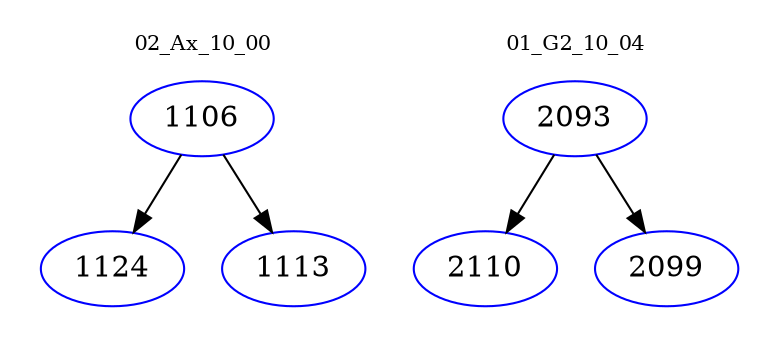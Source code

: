 digraph{
subgraph cluster_0 {
color = white
label = "02_Ax_10_00";
fontsize=10;
T0_1106 [label="1106", color="blue"]
T0_1106 -> T0_1124 [color="black"]
T0_1124 [label="1124", color="blue"]
T0_1106 -> T0_1113 [color="black"]
T0_1113 [label="1113", color="blue"]
}
subgraph cluster_1 {
color = white
label = "01_G2_10_04";
fontsize=10;
T1_2093 [label="2093", color="blue"]
T1_2093 -> T1_2110 [color="black"]
T1_2110 [label="2110", color="blue"]
T1_2093 -> T1_2099 [color="black"]
T1_2099 [label="2099", color="blue"]
}
}
